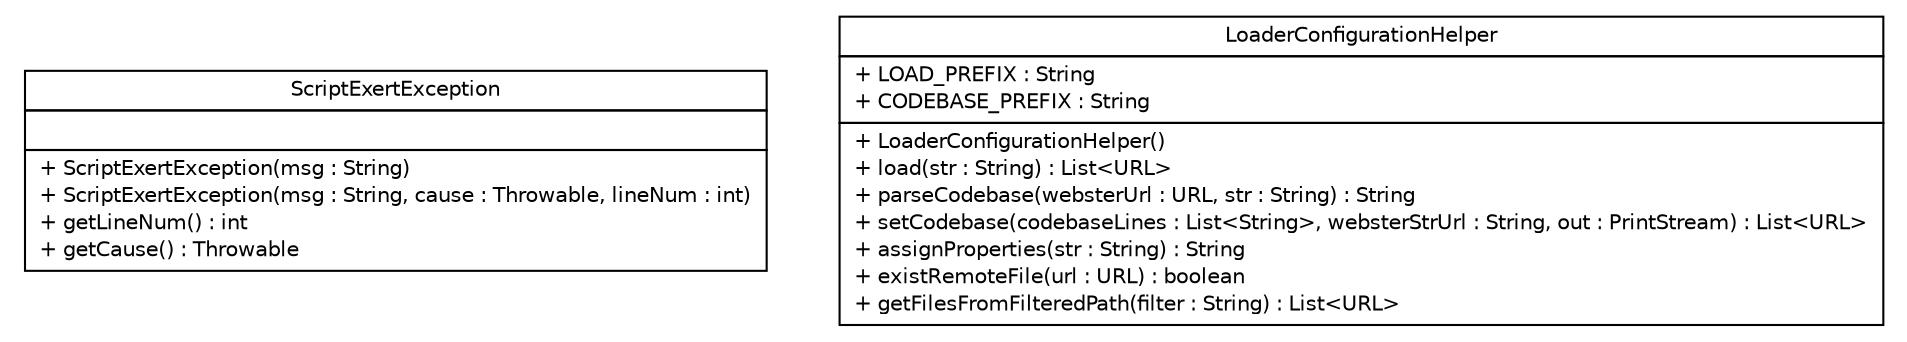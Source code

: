 #!/usr/local/bin/dot
#
# Class diagram 
# Generated by UMLGraph version R5_6 (http://www.umlgraph.org/)
#

digraph G {
	edge [fontname="Helvetica",fontsize=10,labelfontname="Helvetica",labelfontsize=10];
	node [fontname="Helvetica",fontsize=10,shape=plaintext];
	nodesep=0.25;
	ranksep=0.5;
	// sorcer.netlet.util.ScriptExertException
	c53059 [label=<<table title="sorcer.netlet.util.ScriptExertException" border="0" cellborder="1" cellspacing="0" cellpadding="2" port="p" href="./ScriptExertException.html">
		<tr><td><table border="0" cellspacing="0" cellpadding="1">
<tr><td align="center" balign="center"> ScriptExertException </td></tr>
		</table></td></tr>
		<tr><td><table border="0" cellspacing="0" cellpadding="1">
<tr><td align="left" balign="left">  </td></tr>
		</table></td></tr>
		<tr><td><table border="0" cellspacing="0" cellpadding="1">
<tr><td align="left" balign="left"> + ScriptExertException(msg : String) </td></tr>
<tr><td align="left" balign="left"> + ScriptExertException(msg : String, cause : Throwable, lineNum : int) </td></tr>
<tr><td align="left" balign="left"> + getLineNum() : int </td></tr>
<tr><td align="left" balign="left"> + getCause() : Throwable </td></tr>
		</table></td></tr>
		</table>>, URL="./ScriptExertException.html", fontname="Helvetica", fontcolor="black", fontsize=10.0];
	// sorcer.netlet.util.LoaderConfigurationHelper
	c53060 [label=<<table title="sorcer.netlet.util.LoaderConfigurationHelper" border="0" cellborder="1" cellspacing="0" cellpadding="2" port="p" href="./LoaderConfigurationHelper.html">
		<tr><td><table border="0" cellspacing="0" cellpadding="1">
<tr><td align="center" balign="center"> LoaderConfigurationHelper </td></tr>
		</table></td></tr>
		<tr><td><table border="0" cellspacing="0" cellpadding="1">
<tr><td align="left" balign="left"> + LOAD_PREFIX : String </td></tr>
<tr><td align="left" balign="left"> + CODEBASE_PREFIX : String </td></tr>
		</table></td></tr>
		<tr><td><table border="0" cellspacing="0" cellpadding="1">
<tr><td align="left" balign="left"> + LoaderConfigurationHelper() </td></tr>
<tr><td align="left" balign="left"> + load(str : String) : List&lt;URL&gt; </td></tr>
<tr><td align="left" balign="left"> + parseCodebase(websterUrl : URL, str : String) : String </td></tr>
<tr><td align="left" balign="left"> + setCodebase(codebaseLines : List&lt;String&gt;, websterStrUrl : String, out : PrintStream) : List&lt;URL&gt; </td></tr>
<tr><td align="left" balign="left"> + assignProperties(str : String) : String </td></tr>
<tr><td align="left" balign="left"> + existRemoteFile(url : URL) : boolean </td></tr>
<tr><td align="left" balign="left"> + getFilesFromFilteredPath(filter : String) : List&lt;URL&gt; </td></tr>
		</table></td></tr>
		</table>>, URL="./LoaderConfigurationHelper.html", fontname="Helvetica", fontcolor="black", fontsize=10.0];
}

